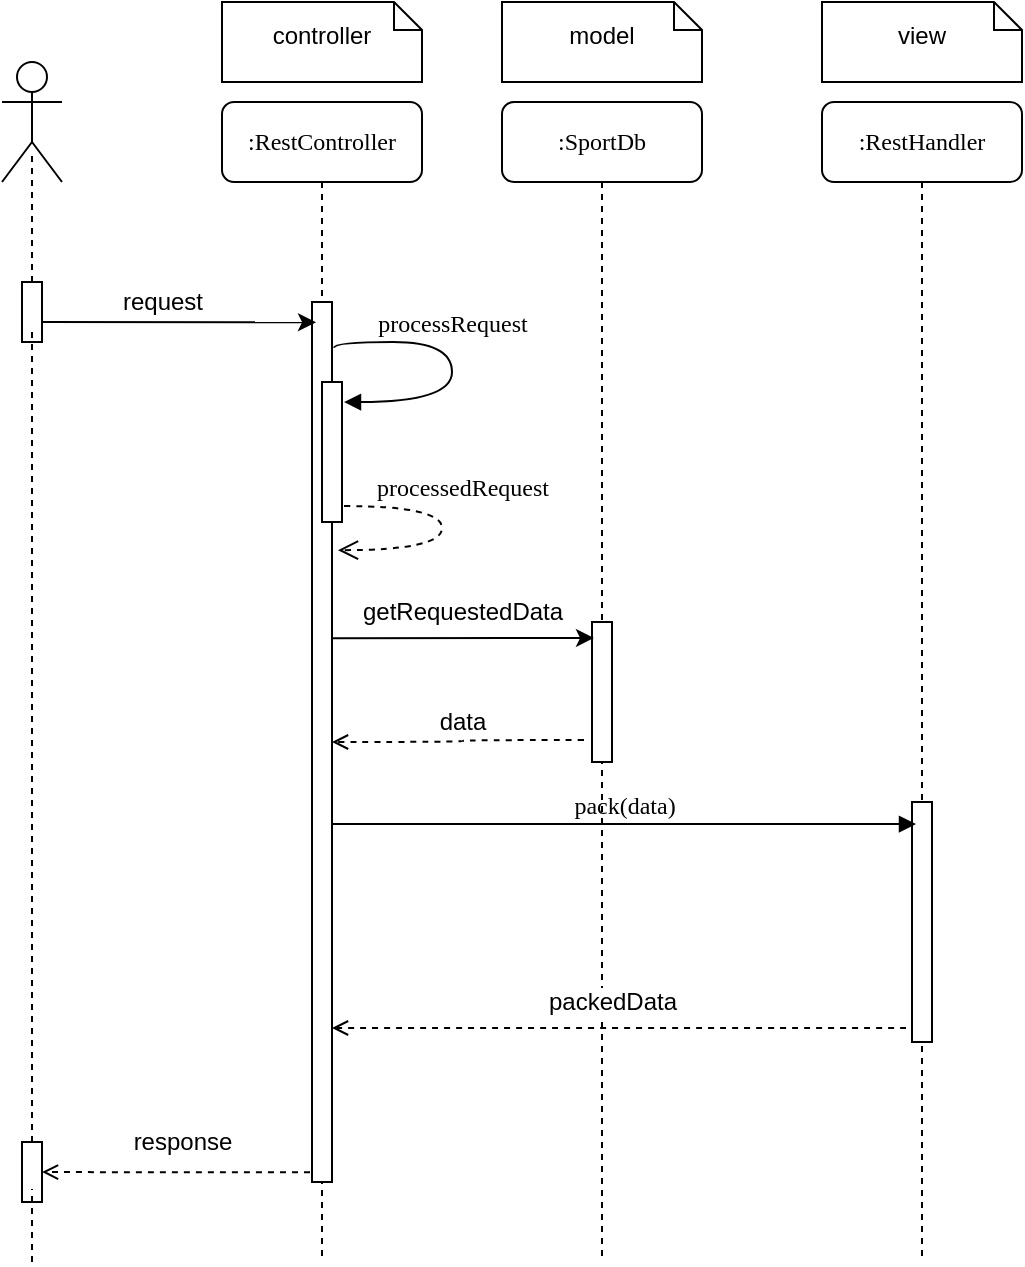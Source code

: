 <mxfile version="12.4.2" type="device" pages="1"><diagram name="Page-1" id="13e1069c-82ec-6db2-03f1-153e76fe0fe0"><mxGraphModel dx="1360" dy="723" grid="1" gridSize="10" guides="1" tooltips="1" connect="1" arrows="1" fold="1" page="1" pageScale="1" pageWidth="1100" pageHeight="850" background="#ffffff" math="0" shadow="0"><root><mxCell id="0"/><mxCell id="1" parent="0"/><mxCell id="7baba1c4bc27f4b0-2" value=":SportDb" style="shape=umlLifeline;perimeter=lifelinePerimeter;whiteSpace=wrap;html=1;container=1;collapsible=0;recursiveResize=0;outlineConnect=0;rounded=1;shadow=0;comic=0;labelBackgroundColor=none;strokeWidth=1;fontFamily=Verdana;fontSize=12;align=center;" parent="1" vertex="1"><mxGeometry x="520" y="80" width="100" height="580" as="geometry"/></mxCell><mxCell id="7baba1c4bc27f4b0-10" value="" style="html=1;points=[];perimeter=orthogonalPerimeter;rounded=0;shadow=0;comic=0;labelBackgroundColor=none;strokeWidth=1;fontFamily=Verdana;fontSize=12;align=center;" parent="7baba1c4bc27f4b0-2" vertex="1"><mxGeometry x="45" y="260" width="10" height="70" as="geometry"/></mxCell><mxCell id="7baba1c4bc27f4b0-3" value=":RestHandler" style="shape=umlLifeline;perimeter=lifelinePerimeter;whiteSpace=wrap;html=1;container=1;collapsible=0;recursiveResize=0;outlineConnect=0;rounded=1;shadow=0;comic=0;labelBackgroundColor=none;strokeWidth=1;fontFamily=Verdana;fontSize=12;align=center;" parent="1" vertex="1"><mxGeometry x="680" y="80" width="100" height="580" as="geometry"/></mxCell><mxCell id="7baba1c4bc27f4b0-13" value="" style="html=1;points=[];perimeter=orthogonalPerimeter;rounded=0;shadow=0;comic=0;labelBackgroundColor=none;strokeWidth=1;fontFamily=Verdana;fontSize=12;align=center;" parent="7baba1c4bc27f4b0-3" vertex="1"><mxGeometry x="45" y="350" width="10" height="120" as="geometry"/></mxCell><mxCell id="7baba1c4bc27f4b0-8" value=":RestController" style="shape=umlLifeline;perimeter=lifelinePerimeter;whiteSpace=wrap;html=1;container=1;collapsible=0;recursiveResize=0;outlineConnect=0;rounded=1;shadow=0;comic=0;labelBackgroundColor=none;strokeWidth=1;fontFamily=Verdana;fontSize=12;align=center;" parent="1" vertex="1"><mxGeometry x="380" y="80" width="100" height="580" as="geometry"/></mxCell><mxCell id="7baba1c4bc27f4b0-9" value="" style="html=1;points=[];perimeter=orthogonalPerimeter;rounded=0;shadow=0;comic=0;labelBackgroundColor=none;strokeWidth=1;fontFamily=Verdana;fontSize=12;align=center;" parent="7baba1c4bc27f4b0-8" vertex="1"><mxGeometry x="45" y="100" width="10" height="440" as="geometry"/></mxCell><mxCell id="7baba1c4bc27f4b0-23" value="pack(data)" style="html=1;verticalAlign=bottom;endArrow=block;labelBackgroundColor=none;fontFamily=Verdana;fontSize=12;entryX=0.2;entryY=0.092;entryDx=0;entryDy=0;entryPerimeter=0;" parent="1" source="7baba1c4bc27f4b0-9" target="7baba1c4bc27f4b0-13" edge="1"><mxGeometry relative="1" as="geometry"><mxPoint x="790" y="420" as="sourcePoint"/><mxPoint x="690" y="440" as="targetPoint"/></mxGeometry></mxCell><mxCell id="24RI2KWYcmvlG3aWA16d-1" value="" style="html=1;points=[];perimeter=orthogonalPerimeter;rounded=0;shadow=0;comic=0;labelBackgroundColor=none;strokeWidth=1;fontFamily=Verdana;fontSize=12;align=center;" vertex="1" parent="1"><mxGeometry x="430" y="220" width="10" height="70" as="geometry"/></mxCell><mxCell id="24RI2KWYcmvlG3aWA16d-2" value="processRequest" style="html=1;verticalAlign=bottom;endArrow=block;labelBackgroundColor=none;fontFamily=Verdana;fontSize=12;elbow=vertical;edgeStyle=orthogonalEdgeStyle;curved=1;entryX=1.1;entryY=0.143;entryPerimeter=0;entryDx=0;entryDy=0;exitX=1.1;exitY=0.052;exitDx=0;exitDy=0;exitPerimeter=0;" edge="1" parent="1" source="7baba1c4bc27f4b0-9" target="24RI2KWYcmvlG3aWA16d-1"><mxGeometry x="-0.151" relative="1" as="geometry"><mxPoint x="450" y="210" as="sourcePoint"/><mxPoint x="445" y="238" as="targetPoint"/><Array as="points"><mxPoint x="436" y="200"/><mxPoint x="495" y="200"/><mxPoint x="495" y="230"/></Array><mxPoint as="offset"/></mxGeometry></mxCell><mxCell id="24RI2KWYcmvlG3aWA16d-3" value="processedRequest" style="html=1;verticalAlign=bottom;endArrow=open;dashed=1;endSize=8;labelBackgroundColor=none;fontFamily=Verdana;fontSize=12;edgeStyle=orthogonalEdgeStyle;elbow=vertical;exitX=1.1;exitY=0.886;exitDx=0;exitDy=0;exitPerimeter=0;curved=1;entryX=1.3;entryY=0.282;entryDx=0;entryDy=0;entryPerimeter=0;" edge="1" parent="1" source="24RI2KWYcmvlG3aWA16d-1" target="7baba1c4bc27f4b0-9"><mxGeometry x="-0.203" y="10" relative="1" as="geometry"><mxPoint x="510" y="300" as="targetPoint"/><Array as="points"><mxPoint x="490" y="282"/><mxPoint x="490" y="304"/></Array><mxPoint x="560" y="330" as="sourcePoint"/><mxPoint as="offset"/></mxGeometry></mxCell><mxCell id="24RI2KWYcmvlG3aWA16d-4" style="edgeStyle=orthogonalEdgeStyle;curved=1;rounded=0;orthogonalLoop=1;jettySize=auto;html=1;entryX=0.1;entryY=0.114;entryDx=0;entryDy=0;entryPerimeter=0;exitX=1;exitY=0.382;exitDx=0;exitDy=0;exitPerimeter=0;" edge="1" parent="1" source="7baba1c4bc27f4b0-9" target="7baba1c4bc27f4b0-10"><mxGeometry relative="1" as="geometry"/></mxCell><mxCell id="24RI2KWYcmvlG3aWA16d-5" value="getRequestedData" style="text;html=1;align=center;verticalAlign=middle;resizable=0;points=[];;labelBackgroundColor=#ffffff;" vertex="1" connectable="0" parent="24RI2KWYcmvlG3aWA16d-4"><mxGeometry x="0.252" y="-4" relative="1" as="geometry"><mxPoint x="-17" y="-17" as="offset"/></mxGeometry></mxCell><mxCell id="24RI2KWYcmvlG3aWA16d-6" style="edgeStyle=orthogonalEdgeStyle;curved=1;rounded=0;orthogonalLoop=1;jettySize=auto;html=1;exitX=-0.4;exitY=0.843;exitDx=0;exitDy=0;exitPerimeter=0;dashed=1;endArrow=open;endFill=0;" edge="1" parent="1" source="7baba1c4bc27f4b0-10" target="7baba1c4bc27f4b0-9"><mxGeometry relative="1" as="geometry"/></mxCell><mxCell id="24RI2KWYcmvlG3aWA16d-7" value="data" style="text;html=1;align=center;verticalAlign=middle;resizable=0;points=[];;labelBackgroundColor=#ffffff;" vertex="1" connectable="0" parent="24RI2KWYcmvlG3aWA16d-6"><mxGeometry x="-0.024" y="16" relative="1" as="geometry"><mxPoint y="-26" as="offset"/></mxGeometry></mxCell><mxCell id="24RI2KWYcmvlG3aWA16d-8" style="edgeStyle=orthogonalEdgeStyle;curved=1;rounded=0;orthogonalLoop=1;jettySize=auto;html=1;entryX=1;entryY=0.825;entryDx=0;entryDy=0;entryPerimeter=0;dashed=1;endArrow=open;endFill=0;exitX=-0.3;exitY=0.942;exitDx=0;exitDy=0;exitPerimeter=0;" edge="1" parent="1" source="7baba1c4bc27f4b0-13" target="7baba1c4bc27f4b0-9"><mxGeometry relative="1" as="geometry"/></mxCell><mxCell id="24RI2KWYcmvlG3aWA16d-9" value="packedData" style="text;html=1;align=center;verticalAlign=middle;resizable=0;points=[];;labelBackgroundColor=#ffffff;" vertex="1" connectable="0" parent="24RI2KWYcmvlG3aWA16d-8"><mxGeometry x="-0.129" y="4" relative="1" as="geometry"><mxPoint x="-22" y="-17" as="offset"/></mxGeometry></mxCell><mxCell id="24RI2KWYcmvlG3aWA16d-10" value="" style="shape=umlActor;verticalLabelPosition=bottom;labelBackgroundColor=#ffffff;verticalAlign=top;html=1;" vertex="1" parent="1"><mxGeometry x="270" y="60" width="30" height="60" as="geometry"/></mxCell><mxCell id="24RI2KWYcmvlG3aWA16d-11" value="" style="endArrow=none;dashed=1;html=1;entryX=0.5;entryY=0.783;entryDx=0;entryDy=0;entryPerimeter=0;" edge="1" parent="1" source="24RI2KWYcmvlG3aWA16d-22" target="24RI2KWYcmvlG3aWA16d-10"><mxGeometry width="50" height="50" relative="1" as="geometry"><mxPoint x="285" y="660" as="sourcePoint"/><mxPoint x="280" y="130" as="targetPoint"/></mxGeometry></mxCell><mxCell id="24RI2KWYcmvlG3aWA16d-18" value="" style="endArrow=classic;html=1;entryX=0.2;entryY=0.023;entryDx=0;entryDy=0;entryPerimeter=0;" edge="1" parent="1" target="7baba1c4bc27f4b0-9"><mxGeometry width="50" height="50" relative="1" as="geometry"><mxPoint x="290" y="190" as="sourcePoint"/><mxPoint x="370" y="160" as="targetPoint"/></mxGeometry></mxCell><mxCell id="24RI2KWYcmvlG3aWA16d-19" value="request" style="text;html=1;align=center;verticalAlign=middle;resizable=0;points=[];;labelBackgroundColor=#ffffff;" vertex="1" connectable="0" parent="24RI2KWYcmvlG3aWA16d-18"><mxGeometry x="-0.182" relative="1" as="geometry"><mxPoint x="4" y="-10.05" as="offset"/></mxGeometry></mxCell><mxCell id="24RI2KWYcmvlG3aWA16d-20" style="edgeStyle=orthogonalEdgeStyle;curved=1;rounded=0;orthogonalLoop=1;jettySize=auto;html=1;endArrow=open;endFill=0;exitX=-0.1;exitY=0.989;exitDx=0;exitDy=0;exitPerimeter=0;dashed=1;" edge="1" parent="1" source="7baba1c4bc27f4b0-9"><mxGeometry relative="1" as="geometry"><mxPoint x="290" y="615" as="targetPoint"/></mxGeometry></mxCell><mxCell id="24RI2KWYcmvlG3aWA16d-21" value="response" style="text;html=1;align=center;verticalAlign=middle;resizable=0;points=[];;labelBackgroundColor=#ffffff;" vertex="1" connectable="0" parent="24RI2KWYcmvlG3aWA16d-20"><mxGeometry x="-0.239" relative="1" as="geometry"><mxPoint x="-13" y="-15" as="offset"/></mxGeometry></mxCell><mxCell id="24RI2KWYcmvlG3aWA16d-22" value="" style="html=1;points=[];perimeter=orthogonalPerimeter;rounded=0;shadow=0;comic=0;labelBackgroundColor=none;strokeWidth=1;fontFamily=Verdana;fontSize=12;align=center;" vertex="1" parent="1"><mxGeometry x="280" y="170" width="10" height="30" as="geometry"/></mxCell><mxCell id="24RI2KWYcmvlG3aWA16d-24" value="" style="endArrow=none;dashed=1;html=1;entryX=0.5;entryY=0.783;entryDx=0;entryDy=0;entryPerimeter=0;" edge="1" parent="1" source="24RI2KWYcmvlG3aWA16d-25" target="24RI2KWYcmvlG3aWA16d-22"><mxGeometry width="50" height="50" relative="1" as="geometry"><mxPoint x="285" y="660" as="sourcePoint"/><mxPoint x="285" y="106.98" as="targetPoint"/></mxGeometry></mxCell><mxCell id="24RI2KWYcmvlG3aWA16d-25" value="" style="html=1;points=[];perimeter=orthogonalPerimeter;rounded=0;shadow=0;comic=0;labelBackgroundColor=none;strokeWidth=1;fontFamily=Verdana;fontSize=12;align=center;" vertex="1" parent="1"><mxGeometry x="280" y="600" width="10" height="30" as="geometry"/></mxCell><mxCell id="24RI2KWYcmvlG3aWA16d-26" value="" style="endArrow=none;dashed=1;html=1;entryX=0.5;entryY=0.783;entryDx=0;entryDy=0;entryPerimeter=0;" edge="1" parent="1" target="24RI2KWYcmvlG3aWA16d-25"><mxGeometry width="50" height="50" relative="1" as="geometry"><mxPoint x="285" y="660" as="sourcePoint"/><mxPoint x="285" y="193.49" as="targetPoint"/></mxGeometry></mxCell><mxCell id="24RI2KWYcmvlG3aWA16d-27" value="controller" style="shape=note;whiteSpace=wrap;html=1;size=14;verticalAlign=middle;align=center;spacingTop=-6;" vertex="1" parent="1"><mxGeometry x="380" y="30" width="100" height="40" as="geometry"/></mxCell><mxCell id="24RI2KWYcmvlG3aWA16d-28" value="model" style="shape=note;whiteSpace=wrap;html=1;size=14;verticalAlign=middle;align=center;spacingTop=-6;" vertex="1" parent="1"><mxGeometry x="520" y="30" width="100" height="40" as="geometry"/></mxCell><mxCell id="24RI2KWYcmvlG3aWA16d-29" value="view" style="shape=note;whiteSpace=wrap;html=1;size=14;verticalAlign=middle;align=center;spacingTop=-6;" vertex="1" parent="1"><mxGeometry x="680" y="30" width="100" height="40" as="geometry"/></mxCell></root></mxGraphModel></diagram></mxfile>